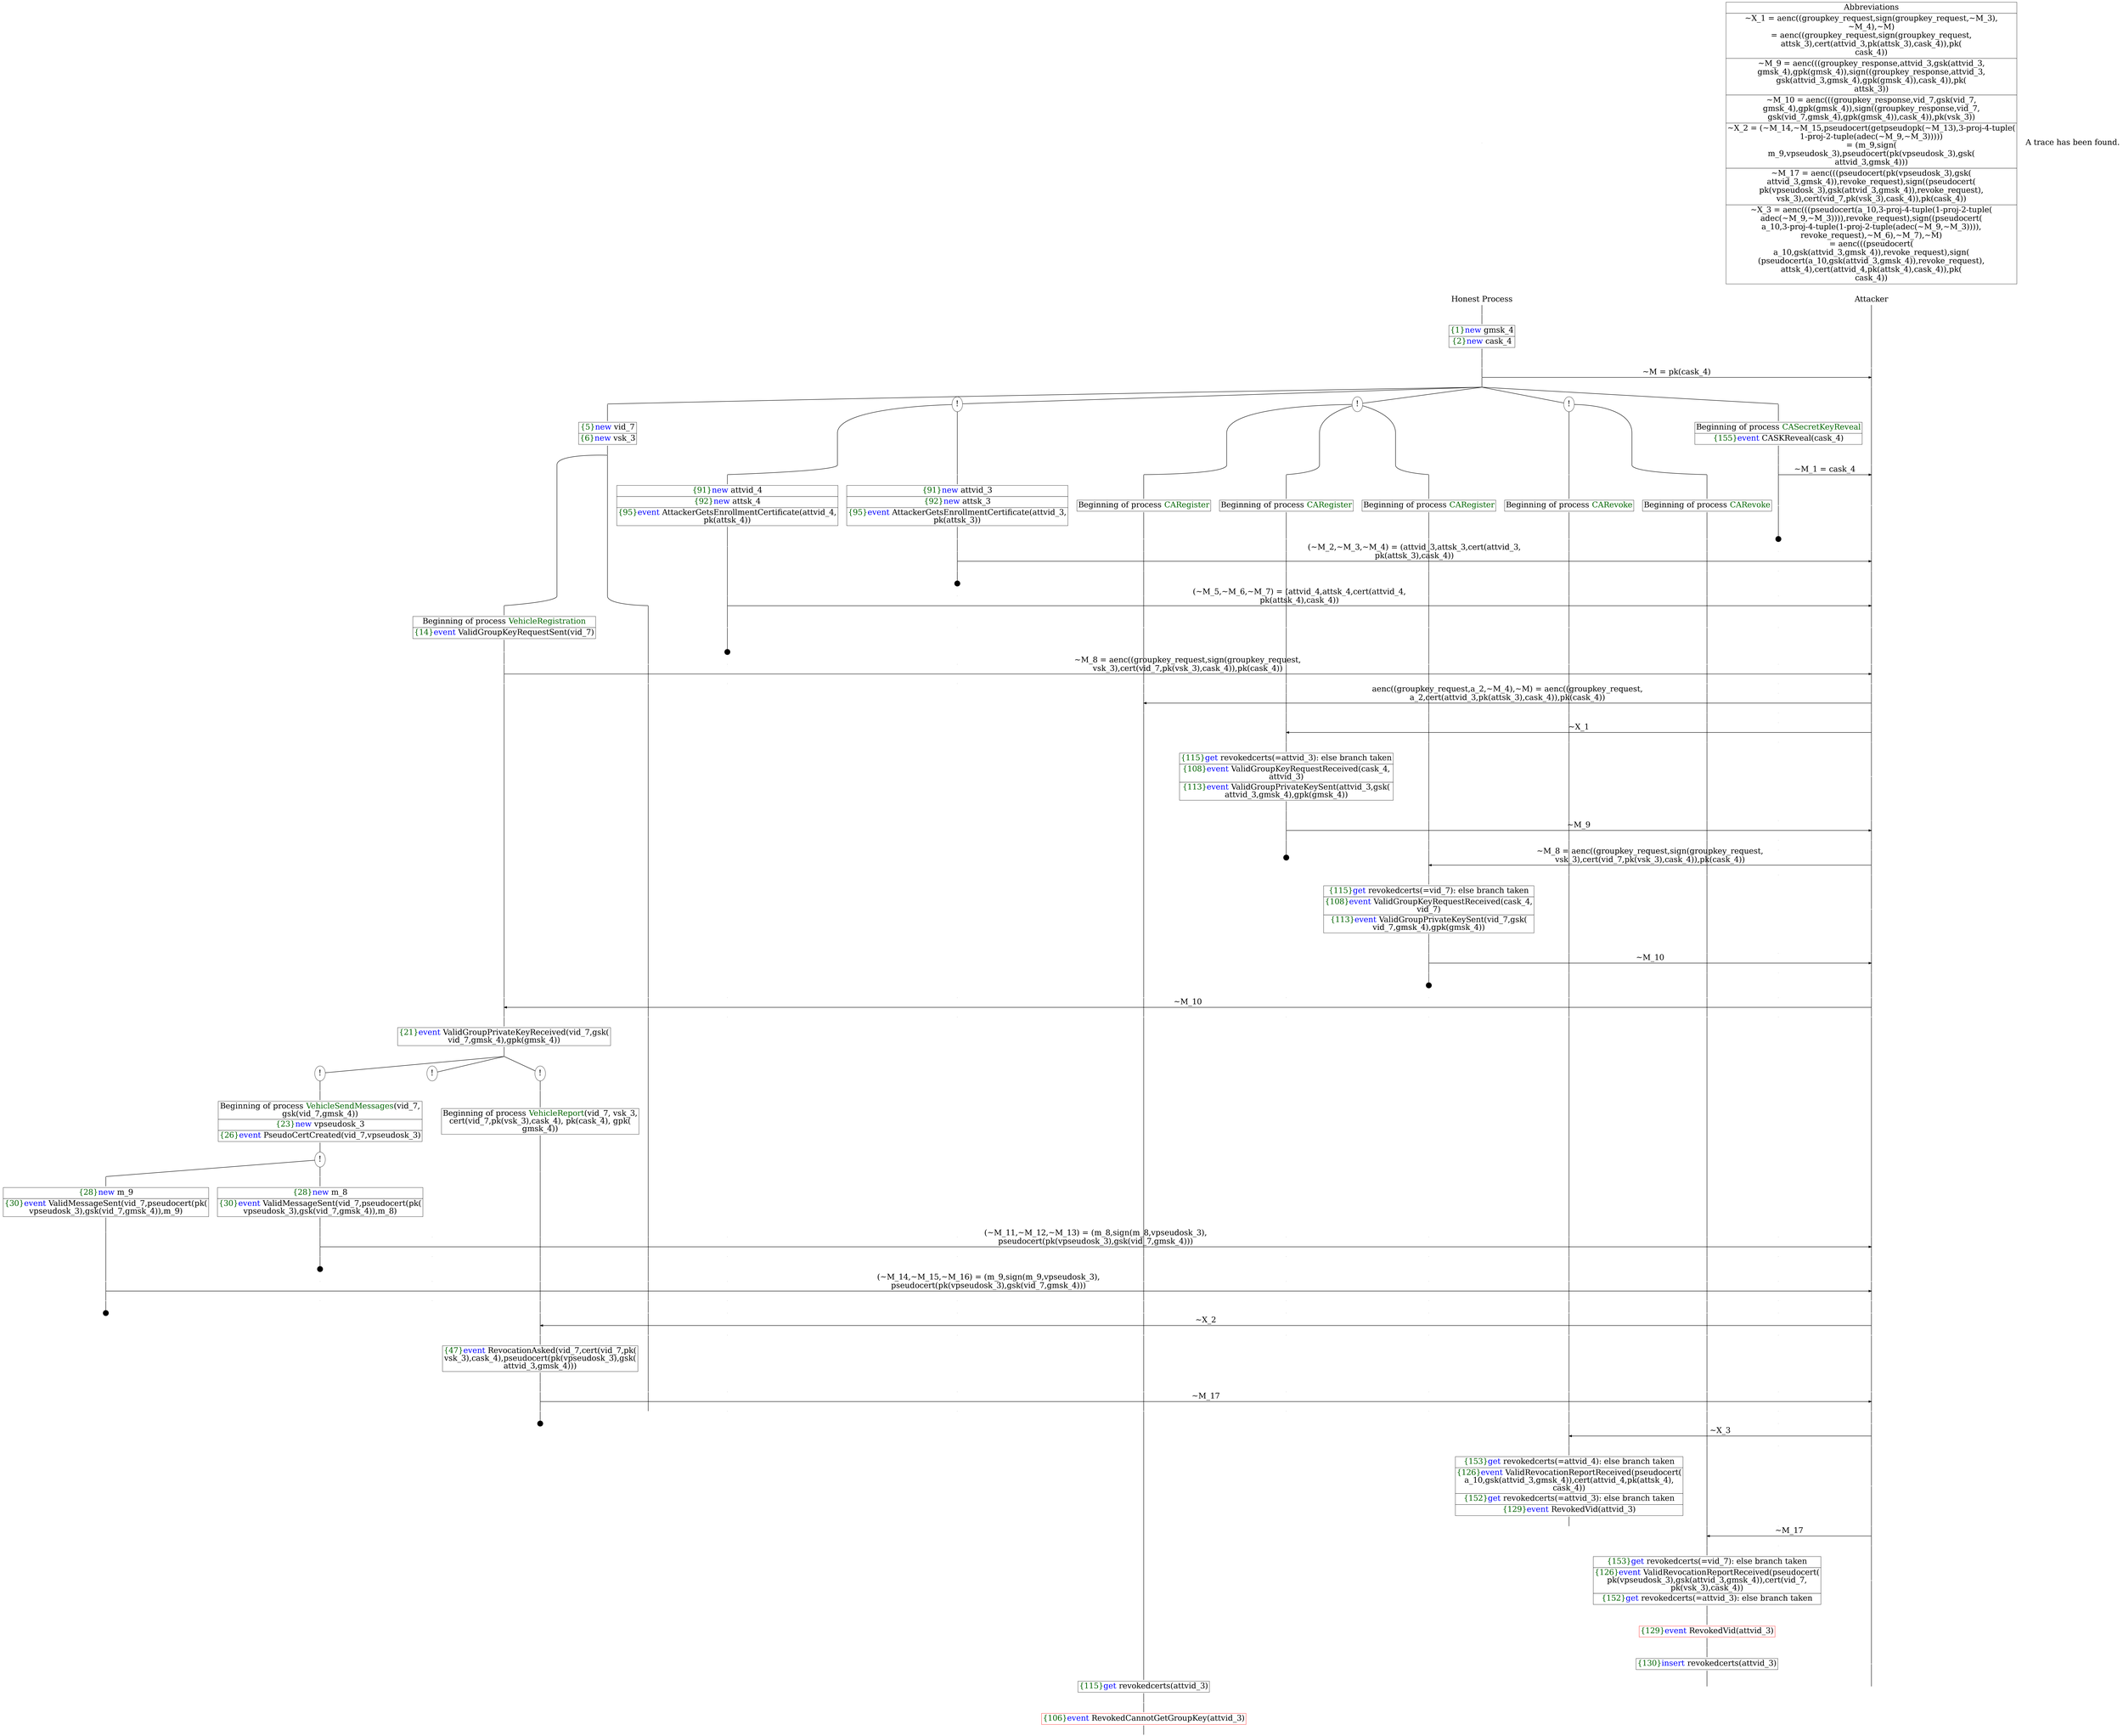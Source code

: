 digraph {
graph [ordering = out]
edge [arrowhead = none, penwidth = 1.6, fontsize = 30]
node [shape = point, width = 0, height = 0, fontsize = 30]
Trace<br/>
[label = <A trace has been found.<br/>
>, shape = plaintext]
P0__0 [label = "Honest Process", shape = plaintext]
P__0 [label = "Attacker", shape = plaintext]
Trace -> P0__0 [label = "", style = invisible, weight = 100]{rank = same; P0__0 P__0}
P0__0 -> P0__1 [label = <>, weight = 100]
P0__1 -> P0__2 [label = <>, weight = 100]
P0__2 [shape = plaintext, label = <<TABLE BORDER="0" CELLBORDER="1" CELLSPACING="0" CELLPADDING="4"> <TR><TD><FONT COLOR="darkgreen">{1}</FONT><FONT COLOR="blue">new </FONT>gmsk_4</TD></TR><TR><TD><FONT COLOR="darkgreen">{2}</FONT><FONT COLOR="blue">new </FONT>cask_4</TD></TR></TABLE>>]
P0__2 -> P0__3 [label = <>, weight = 100]
P0__3 -> P0__4 [label = <>, weight = 100]
P__0 -> P__1 [label = <>, weight = 100]
{rank = same; P__1 P0__4}
P0__4 -> P0__5 [label = <>, weight = 100]
P__1 -> P__2 [label = <>, weight = 100]
{rank = same; P__2 P0__5}
P0__5 -> P__2 [label = <~M = pk(cask_4)>, arrowhead = normal]
P0__5 -> P0__6 [label = <>, weight = 100]
P__2 -> P__3 [label = <>, weight = 100]
{rank = same; P__3 P0__6}
/*RPar */
P0__6 -> P0_4__6 [label = <>]
P0__6 -> P0_3__6 [label = <>]
P0__6 -> P0_2__6 [label = <>]
P0__6 -> P0_1__6 [label = <>]
P0__6 -> P0_0__6 [label = <>]
P0__6 [label = "", fixedsize = false, width = 0, height = 0, shape = none]
{rank = same; P0_0__6 P0_1__6 P0_2__6 P0_3__6 P0_4__6}
P0_0__6 -> P0_0__7 [label = <>, weight = 100]
P0_0__7 [shape = plaintext, label = <<TABLE BORDER="0" CELLBORDER="1" CELLSPACING="0" CELLPADDING="4"> <TR><TD>Beginning of process <FONT COLOR="darkgreen">CASecretKeyReveal</FONT></TD></TR><TR><TD><FONT COLOR="darkgreen">{155}</FONT><FONT COLOR="blue">event</FONT> CASKReveal(cask_4)</TD></TR></TABLE>>]
P0_0__7 -> P0_0__8 [label = <>, weight = 100]
P0_0__8 -> P0_0__9 [label = <>, weight = 100]
P__3 -> P__4 [label = <>, weight = 100]
{rank = same; P__4 P0_0__9}
P0_0__9 -> P0_0__10 [label = <>, weight = 100]
P__4 -> P__5 [label = <>, weight = 100]
{rank = same; P__5 P0_0__10}
P0_0__10 -> P__5 [label = <~M_1 = cask_4>, arrowhead = normal]
P0_0__10 -> P0_0__11 [label = <>, weight = 100]
P__5 -> P__6 [label = <>, weight = 100]
{rank = same; P__6 P0_0__11}
P0_0__12 [label = "", width = 0.3, height = 0.3]
P0_0__11 -> P0_0__12 [label = <>, weight = 100]
P0_1__6 [label = "!", shape = ellipse]
{rank = same; P0_1_1__6 P0_1_0__6}
P0_1_1__6 [label = "", fixedsize = false, width = 0, height = 0, shape = none]
P0_1__6 -> P0_1_1__6 [label = <>]
P0_1_0__6 [label = "", fixedsize = false, width = 0, height = 0, shape = none]
P0_1__6 -> P0_1_0__6 [label = <>]
P0_1_0__6 -> P0_1_0__7 [label = <>, weight = 100]
P0_1_0__7 [shape = plaintext, label = <<TABLE BORDER="0" CELLBORDER="1" CELLSPACING="0" CELLPADDING="4"> <TR><TD>Beginning of process <FONT COLOR="darkgreen">CARevoke</FONT></TD></TR></TABLE>>]
P0_1_0__7 -> P0_1_0__8 [label = <>, weight = 100]
P0_1_1__6 -> P0_1_1__7 [label = <>, weight = 100]
P0_1_1__7 [shape = plaintext, label = <<TABLE BORDER="0" CELLBORDER="1" CELLSPACING="0" CELLPADDING="4"> <TR><TD>Beginning of process <FONT COLOR="darkgreen">CARevoke</FONT></TD></TR></TABLE>>]
P0_1_1__7 -> P0_1_1__8 [label = <>, weight = 100]
P0_2__6 [label = "!", shape = ellipse]
{rank = same; P0_2_2__6 P0_2_1__6 P0_2_0__6}
P0_2_2__6 [label = "", fixedsize = false, width = 0, height = 0, shape = none]
P0_2__6 -> P0_2_2__6 [label = <>]
P0_2_1__6 [label = "", fixedsize = false, width = 0, height = 0, shape = none]
P0_2__6 -> P0_2_1__6 [label = <>]
P0_2_0__6 [label = "", fixedsize = false, width = 0, height = 0, shape = none]
P0_2__6 -> P0_2_0__6 [label = <>]
P0_2_0__6 -> P0_2_0__7 [label = <>, weight = 100]
P0_2_0__7 [shape = plaintext, label = <<TABLE BORDER="0" CELLBORDER="1" CELLSPACING="0" CELLPADDING="4"> <TR><TD>Beginning of process <FONT COLOR="darkgreen">CARegister</FONT></TD></TR></TABLE>>]
P0_2_0__7 -> P0_2_0__8 [label = <>, weight = 100]
P0_2_1__6 -> P0_2_1__7 [label = <>, weight = 100]
P0_2_1__7 [shape = plaintext, label = <<TABLE BORDER="0" CELLBORDER="1" CELLSPACING="0" CELLPADDING="4"> <TR><TD>Beginning of process <FONT COLOR="darkgreen">CARegister</FONT></TD></TR></TABLE>>]
P0_2_1__7 -> P0_2_1__8 [label = <>, weight = 100]
P0_2_2__6 -> P0_2_2__7 [label = <>, weight = 100]
P0_2_2__7 [shape = plaintext, label = <<TABLE BORDER="0" CELLBORDER="1" CELLSPACING="0" CELLPADDING="4"> <TR><TD>Beginning of process <FONT COLOR="darkgreen">CARegister</FONT></TD></TR></TABLE>>]
P0_2_2__7 -> P0_2_2__8 [label = <>, weight = 100]
P0_3__6 [label = "!", shape = ellipse]
{rank = same; P0_3_1__6 P0_3_0__6}
P0_3_1__6 [label = "", fixedsize = false, width = 0, height = 0, shape = none]
P0_3__6 -> P0_3_1__6 [label = <>]
P0_3_0__6 [label = "", fixedsize = false, width = 0, height = 0, shape = none]
P0_3__6 -> P0_3_0__6 [label = <>]
P0_3_0__6 -> P0_3_0__7 [label = <>, weight = 100]
P0_3_0__7 [shape = plaintext, label = <<TABLE BORDER="0" CELLBORDER="1" CELLSPACING="0" CELLPADDING="4"> <TR><TD><FONT COLOR="darkgreen">{91}</FONT><FONT COLOR="blue">new </FONT>attvid_3</TD></TR><TR><TD><FONT COLOR="darkgreen">{92}</FONT><FONT COLOR="blue">new </FONT>attsk_3</TD></TR><TR><TD><FONT COLOR="darkgreen">{95}</FONT><FONT COLOR="blue">event</FONT> AttackerGetsEnrollmentCertificate(attvid_3,<br/>
pk(attsk_3))</TD></TR></TABLE>>]
P0_3_0__7 -> P0_3_0__8 [label = <>, weight = 100]
P0_3_0__8 -> P0_3_0__9 [label = <>, weight = 100]
P0_2_2__8 -> P0_2_2__9 [label = <>, weight = 100]
P0_2_1__8 -> P0_2_1__9 [label = <>, weight = 100]
P0_2_0__8 -> P0_2_0__9 [label = <>, weight = 100]
P0_1_1__8 -> P0_1_1__9 [label = <>, weight = 100]
P0_1_0__8 -> P0_1_0__9 [label = <>, weight = 100]
P0_0__13 [label = "", style = invisible]
P0_0__12 -> P0_0__13 [label = <>, weight = 100, style = invisible]
P__6 -> P__7 [label = <>, weight = 100]
{rank = same; P__7 P0_0__13 P0_1_0__9 P0_1_1__9 P0_2_0__9 P0_2_1__9 P0_2_2__9 P0_3_0__9}
P0_3_0__9 -> P0_3_0__10 [label = <>, weight = 100]
P__7 -> P__8 [label = <>, weight = 100]
{rank = same; P__8 P0_3_0__10}
P0_3_0__10 -> P__8 [label = <(~M_2,~M_3,~M_4) = (attvid_3,attsk_3,cert(attvid_3,<br/>
pk(attsk_3),cask_4))>, arrowhead = normal]
P0_3_0__10 -> P0_3_0__11 [label = <>, weight = 100]
P0_2_2__9 -> P0_2_2__10 [label = <>, weight = 100]
P0_2_1__9 -> P0_2_1__10 [label = <>, weight = 100]
P0_2_0__9 -> P0_2_0__10 [label = <>, weight = 100]
P0_1_1__9 -> P0_1_1__10 [label = <>, weight = 100]
P0_1_0__9 -> P0_1_0__10 [label = <>, weight = 100]
P0_0__14 [label = "", style = invisible]
P0_0__13 -> P0_0__14 [label = <>, weight = 100, style = invisible]
P__8 -> P__9 [label = <>, weight = 100]
{rank = same; P__9 P0_0__14 P0_1_0__10 P0_1_1__10 P0_2_0__10 P0_2_1__10 P0_2_2__10 P0_3_0__11}
P0_3_0__12 [label = "", width = 0.3, height = 0.3]
P0_3_0__11 -> P0_3_0__12 [label = <>, weight = 100]
P0_3_1__6 -> P0_3_1__7 [label = <>, weight = 100]
P0_3_1__7 [shape = plaintext, label = <<TABLE BORDER="0" CELLBORDER="1" CELLSPACING="0" CELLPADDING="4"> <TR><TD><FONT COLOR="darkgreen">{91}</FONT><FONT COLOR="blue">new </FONT>attvid_4</TD></TR><TR><TD><FONT COLOR="darkgreen">{92}</FONT><FONT COLOR="blue">new </FONT>attsk_4</TD></TR><TR><TD><FONT COLOR="darkgreen">{95}</FONT><FONT COLOR="blue">event</FONT> AttackerGetsEnrollmentCertificate(attvid_4,<br/>
pk(attsk_4))</TD></TR></TABLE>>]
P0_3_1__7 -> P0_3_1__8 [label = <>, weight = 100]
P0_3_1__8 -> P0_3_1__9 [label = <>, weight = 100]
P0_3_0__13 [label = "", style = invisible]
P0_3_0__12 -> P0_3_0__13 [label = <>, weight = 100, style = invisible]
P0_2_2__10 -> P0_2_2__11 [label = <>, weight = 100]
P0_2_1__10 -> P0_2_1__11 [label = <>, weight = 100]
P0_2_0__10 -> P0_2_0__11 [label = <>, weight = 100]
P0_1_1__10 -> P0_1_1__11 [label = <>, weight = 100]
P0_1_0__10 -> P0_1_0__11 [label = <>, weight = 100]
P0_0__15 [label = "", style = invisible]
P0_0__14 -> P0_0__15 [label = <>, weight = 100, style = invisible]
P__9 -> P__10 [label = <>, weight = 100]
{rank = same; P__10 P0_0__15 P0_1_0__11 P0_1_1__11 P0_2_0__11 P0_2_1__11 P0_2_2__11 P0_3_0__13 P0_3_1__9}
P0_3_1__9 -> P0_3_1__10 [label = <>, weight = 100]
P__10 -> P__11 [label = <>, weight = 100]
{rank = same; P__11 P0_3_1__10}
P0_3_1__10 -> P__11 [label = <(~M_5,~M_6,~M_7) = (attvid_4,attsk_4,cert(attvid_4,<br/>
pk(attsk_4),cask_4))>, arrowhead = normal]
P0_3_1__10 -> P0_3_1__11 [label = <>, weight = 100]
P0_3_0__14 [label = "", style = invisible]
P0_3_0__13 -> P0_3_0__14 [label = <>, weight = 100, style = invisible]
P0_2_2__11 -> P0_2_2__12 [label = <>, weight = 100]
P0_2_1__11 -> P0_2_1__12 [label = <>, weight = 100]
P0_2_0__11 -> P0_2_0__12 [label = <>, weight = 100]
P0_1_1__11 -> P0_1_1__12 [label = <>, weight = 100]
P0_1_0__11 -> P0_1_0__12 [label = <>, weight = 100]
P0_0__16 [label = "", style = invisible]
P0_0__15 -> P0_0__16 [label = <>, weight = 100, style = invisible]
P__11 -> P__12 [label = <>, weight = 100]
{rank = same; P__12 P0_0__16 P0_1_0__12 P0_1_1__12 P0_2_0__12 P0_2_1__12 P0_2_2__12 P0_3_0__14 P0_3_1__11}
P0_3_1__12 [label = "", width = 0.3, height = 0.3]
P0_3_1__11 -> P0_3_1__12 [label = <>, weight = 100]
P0_4__6 -> P0_4__7 [label = <>, weight = 100]
P0_4__7 [shape = plaintext, label = <<TABLE BORDER="0" CELLBORDER="1" CELLSPACING="0" CELLPADDING="4"> <TR><TD><FONT COLOR="darkgreen">{5}</FONT><FONT COLOR="blue">new </FONT>vid_7</TD></TR><TR><TD><FONT COLOR="darkgreen">{6}</FONT><FONT COLOR="blue">new </FONT>vsk_3</TD></TR></TABLE>>]
P0_4__7 -> P0_4__8 [label = <>, weight = 100]
/*RPar */
P0_4__8 -> P0_4_1__8 [label = <>]
P0_4__8 -> P0_4_0__8 [label = <>]
P0_4__8 [label = "", fixedsize = false, width = 0, height = 0, shape = none]
{rank = same; P0_4_0__8 P0_4_1__8}
P0_4_1__8 -> P0_4_1__9 [label = <>, weight = 100]
P0_4_1__9 [shape = plaintext, label = <<TABLE BORDER="0" CELLBORDER="1" CELLSPACING="0" CELLPADDING="4"> <TR><TD>Beginning of process <FONT COLOR="darkgreen">VehicleRegistration</FONT></TD></TR><TR><TD><FONT COLOR="darkgreen">{14}</FONT><FONT COLOR="blue">event</FONT> ValidGroupKeyRequestSent(vid_7)</TD></TR></TABLE>>]
P0_4_1__9 -> P0_4_1__10 [label = <>, weight = 100]
P0_4_1__10 -> P0_4_1__11 [label = <>, weight = 100]
P0_4_0__8 -> P0_4_0__9 [label = <>, weight = 100]
P0_3_1__13 [label = "", style = invisible]
P0_3_1__12 -> P0_3_1__13 [label = <>, weight = 100, style = invisible]
P0_3_0__15 [label = "", style = invisible]
P0_3_0__14 -> P0_3_0__15 [label = <>, weight = 100, style = invisible]
P0_2_2__12 -> P0_2_2__13 [label = <>, weight = 100]
P0_2_1__12 -> P0_2_1__13 [label = <>, weight = 100]
P0_2_0__12 -> P0_2_0__13 [label = <>, weight = 100]
P0_1_1__12 -> P0_1_1__13 [label = <>, weight = 100]
P0_1_0__12 -> P0_1_0__13 [label = <>, weight = 100]
P0_0__17 [label = "", style = invisible]
P0_0__16 -> P0_0__17 [label = <>, weight = 100, style = invisible]
P__12 -> P__13 [label = <>, weight = 100]
{rank = same; P__13 P0_0__17 P0_1_0__13 P0_1_1__13 P0_2_0__13 P0_2_1__13 P0_2_2__13 P0_3_0__15 P0_3_1__13 P0_4_0__9 P0_4_1__11}
P0_4_1__11 -> P0_4_1__12 [label = <>, weight = 100]
P__13 -> P__14 [label = <>, weight = 100]
{rank = same; P__14 P0_4_1__12}
P0_4_1__12 -> P__14 [label = <~M_8 = aenc((groupkey_request,sign(groupkey_request,<br/>
vsk_3),cert(vid_7,pk(vsk_3),cask_4)),pk(cask_4))>, arrowhead = normal]
P0_4_1__12 -> P0_4_1__13 [label = <>, weight = 100]
P0_4_0__9 -> P0_4_0__10 [label = <>, weight = 100]
P0_3_1__14 [label = "", style = invisible]
P0_3_1__13 -> P0_3_1__14 [label = <>, weight = 100, style = invisible]
P0_3_0__16 [label = "", style = invisible]
P0_3_0__15 -> P0_3_0__16 [label = <>, weight = 100, style = invisible]
P0_2_2__13 -> P0_2_2__14 [label = <>, weight = 100]
P0_2_1__13 -> P0_2_1__14 [label = <>, weight = 100]
P0_2_0__13 -> P0_2_0__14 [label = <>, weight = 100]
P0_1_1__13 -> P0_1_1__14 [label = <>, weight = 100]
P0_1_0__13 -> P0_1_0__14 [label = <>, weight = 100]
P0_0__18 [label = "", style = invisible]
P0_0__17 -> P0_0__18 [label = <>, weight = 100, style = invisible]
P__14 -> P__15 [label = <>, weight = 100]
{rank = same; P__15 P0_0__18 P0_1_0__14 P0_1_1__14 P0_2_0__14 P0_2_1__14 P0_2_2__14 P0_3_0__16 P0_3_1__14 P0_4_0__10 P0_4_1__13}
P0_2_2__14 -> P0_2_2__15 [label = <>, weight = 100]
P0_2_1__14 -> P0_2_1__15 [label = <>, weight = 100]
P0_2_0__14 -> P0_2_0__15 [label = <>, weight = 100]
P0_1_1__14 -> P0_1_1__15 [label = <>, weight = 100]
P0_1_0__14 -> P0_1_0__15 [label = <>, weight = 100]
P0_0__19 [label = "", style = invisible]
P0_0__18 -> P0_0__19 [label = <>, weight = 100, style = invisible]
P__15 -> P__16 [label = <>, weight = 100]
{rank = same; P__16 P0_0__19 P0_1_0__15 P0_1_1__15 P0_2_0__15 P0_2_1__15 P0_2_2__15}
P0_2_2__15 -> P0_2_2__16 [label = <>, weight = 100]
P__16 -> P__17 [label = <>, weight = 100]
{rank = same; P__17 P0_2_2__16}
P0_2_2__16 -> P__17 [label = <aenc((groupkey_request,a_2,~M_4),~M) = aenc((groupkey_request,<br/>
a_2,cert(attvid_3,pk(attsk_3),cask_4)),pk(cask_4))>, dir = back, arrowhead = normal]
P0_2_2__16 -> P0_2_2__17 [label = <>, weight = 100]
P0_2_1__15 -> P0_2_1__16 [label = <>, weight = 100]
P0_2_0__15 -> P0_2_0__16 [label = <>, weight = 100]
P0_1_1__15 -> P0_1_1__16 [label = <>, weight = 100]
P0_1_0__15 -> P0_1_0__16 [label = <>, weight = 100]
P0_0__20 [label = "", style = invisible]
P0_0__19 -> P0_0__20 [label = <>, weight = 100, style = invisible]
P__17 -> P__18 [label = <>, weight = 100]
{rank = same; P__18 P0_0__20 P0_1_0__16 P0_1_1__16 P0_2_0__16 P0_2_1__16 P0_2_2__17}
P0_2_1__16 -> P0_2_1__17 [label = <>, weight = 100]
P0_2_0__16 -> P0_2_0__17 [label = <>, weight = 100]
P0_1_1__16 -> P0_1_1__17 [label = <>, weight = 100]
P0_1_0__16 -> P0_1_0__17 [label = <>, weight = 100]
P0_0__21 [label = "", style = invisible]
P0_0__20 -> P0_0__21 [label = <>, weight = 100, style = invisible]
P__18 -> P__19 [label = <>, weight = 100]
{rank = same; P__19 P0_0__21 P0_1_0__17 P0_1_1__17 P0_2_0__17 P0_2_1__17}
P0_2_1__17 -> P0_2_1__18 [label = <>, weight = 100]
P__19 -> P__20 [label = <>, weight = 100]
{rank = same; P__20 P0_2_1__18}
P0_2_1__18 -> P__20 [label = <~X_1>, dir = back, arrowhead = normal]
P0_2_1__18 -> P0_2_1__19 [label = <>, weight = 100]
P0_2_0__17 -> P0_2_0__18 [label = <>, weight = 100]
P0_1_1__17 -> P0_1_1__18 [label = <>, weight = 100]
P0_1_0__17 -> P0_1_0__18 [label = <>, weight = 100]
P0_0__22 [label = "", style = invisible]
P0_0__21 -> P0_0__22 [label = <>, weight = 100, style = invisible]
P__20 -> P__21 [label = <>, weight = 100]
{rank = same; P__21 P0_0__22 P0_1_0__18 P0_1_1__18 P0_2_0__18 P0_2_1__19}
P0_2_1__19 -> P0_2_1__20 [label = <>, weight = 100]
P0_2_1__20 [shape = plaintext, label = <<TABLE BORDER="0" CELLBORDER="1" CELLSPACING="0" CELLPADDING="4"> <TR><TD><FONT COLOR="darkgreen">{115}</FONT><FONT COLOR="blue">get</FONT> revokedcerts(=attvid_3): else branch taken<br/>
</TD></TR><TR><TD><FONT COLOR="darkgreen">{108}</FONT><FONT COLOR="blue">event</FONT> ValidGroupKeyRequestReceived(cask_4,<br/>
attvid_3)</TD></TR><TR><TD><FONT COLOR="darkgreen">{113}</FONT><FONT COLOR="blue">event</FONT> ValidGroupPrivateKeySent(attvid_3,gsk(<br/>
attvid_3,gmsk_4),gpk(gmsk_4))</TD></TR></TABLE>>]
P0_2_1__20 -> P0_2_1__21 [label = <>, weight = 100]
P__21 -> P__22 [label = <>, weight = 100]
{rank = same; P__22 P0_2_1__20}
P0_2_1__21 -> P0_2_1__22 [label = <>, weight = 100]
P0_2_0__18 -> P0_2_0__19 [label = <>, weight = 100]
P0_1_1__18 -> P0_1_1__19 [label = <>, weight = 100]
P0_1_0__18 -> P0_1_0__19 [label = <>, weight = 100]
P0_0__23 [label = "", style = invisible]
P0_0__22 -> P0_0__23 [label = <>, weight = 100, style = invisible]
P__22 -> P__23 [label = <>, weight = 100]
{rank = same; P__23 P0_0__23 P0_1_0__19 P0_1_1__19 P0_2_0__19 P0_2_1__22}
P0_2_1__22 -> P0_2_1__23 [label = <>, weight = 100]
P__23 -> P__24 [label = <>, weight = 100]
{rank = same; P__24 P0_2_1__23}
P0_2_1__23 -> P__24 [label = <~M_9>, arrowhead = normal]
P0_2_1__23 -> P0_2_1__24 [label = <>, weight = 100]
P0_2_0__19 -> P0_2_0__20 [label = <>, weight = 100]
P0_1_1__19 -> P0_1_1__20 [label = <>, weight = 100]
P0_1_0__19 -> P0_1_0__20 [label = <>, weight = 100]
P0_0__24 [label = "", style = invisible]
P0_0__23 -> P0_0__24 [label = <>, weight = 100, style = invisible]
P__24 -> P__25 [label = <>, weight = 100]
{rank = same; P__25 P0_0__24 P0_1_0__20 P0_1_1__20 P0_2_0__20 P0_2_1__24}
P0_2_1__25 [label = "", width = 0.3, height = 0.3]
P0_2_1__24 -> P0_2_1__25 [label = <>, weight = 100]
P0_2_0__20 -> P0_2_0__21 [label = <>, weight = 100]
P0_1_1__20 -> P0_1_1__21 [label = <>, weight = 100]
P0_1_0__20 -> P0_1_0__21 [label = <>, weight = 100]
P0_0__25 [label = "", style = invisible]
P0_0__24 -> P0_0__25 [label = <>, weight = 100, style = invisible]
P__25 -> P__26 [label = <>, weight = 100]
{rank = same; P__26 P0_0__25 P0_1_0__21 P0_1_1__21 P0_2_0__21}
P0_2_0__21 -> P0_2_0__22 [label = <>, weight = 100]
P__26 -> P__27 [label = <>, weight = 100]
{rank = same; P__27 P0_2_0__22}
P0_2_0__22 -> P__27 [label = <~M_8 = aenc((groupkey_request,sign(groupkey_request,<br/>
vsk_3),cert(vid_7,pk(vsk_3),cask_4)),pk(cask_4))>, dir = back, arrowhead = normal]
P0_2_0__22 -> P0_2_0__23 [label = <>, weight = 100]
P0_1_1__21 -> P0_1_1__22 [label = <>, weight = 100]
P0_1_0__21 -> P0_1_0__22 [label = <>, weight = 100]
P0_0__26 [label = "", style = invisible]
P0_0__25 -> P0_0__26 [label = <>, weight = 100, style = invisible]
P__27 -> P__28 [label = <>, weight = 100]
{rank = same; P__28 P0_0__26 P0_1_0__22 P0_1_1__22 P0_2_0__23}
P0_2_0__23 -> P0_2_0__24 [label = <>, weight = 100]
P0_2_0__24 [shape = plaintext, label = <<TABLE BORDER="0" CELLBORDER="1" CELLSPACING="0" CELLPADDING="4"> <TR><TD><FONT COLOR="darkgreen">{115}</FONT><FONT COLOR="blue">get</FONT> revokedcerts(=vid_7): else branch taken<br/>
</TD></TR><TR><TD><FONT COLOR="darkgreen">{108}</FONT><FONT COLOR="blue">event</FONT> ValidGroupKeyRequestReceived(cask_4,<br/>
vid_7)</TD></TR><TR><TD><FONT COLOR="darkgreen">{113}</FONT><FONT COLOR="blue">event</FONT> ValidGroupPrivateKeySent(vid_7,gsk(<br/>
vid_7,gmsk_4),gpk(gmsk_4))</TD></TR></TABLE>>]
P0_2_0__24 -> P0_2_0__25 [label = <>, weight = 100]
P__28 -> P__29 [label = <>, weight = 100]
{rank = same; P__29 P0_2_0__24}
P0_2_0__25 -> P0_2_0__26 [label = <>, weight = 100]
P0_1_1__22 -> P0_1_1__23 [label = <>, weight = 100]
P0_1_0__22 -> P0_1_0__23 [label = <>, weight = 100]
P0_0__27 [label = "", style = invisible]
P0_0__26 -> P0_0__27 [label = <>, weight = 100, style = invisible]
P__29 -> P__30 [label = <>, weight = 100]
{rank = same; P__30 P0_0__27 P0_1_0__23 P0_1_1__23 P0_2_0__26}
P0_2_0__26 -> P0_2_0__27 [label = <>, weight = 100]
P__30 -> P__31 [label = <>, weight = 100]
{rank = same; P__31 P0_2_0__27}
P0_2_0__27 -> P__31 [label = <~M_10>, arrowhead = normal]
P0_2_0__27 -> P0_2_0__28 [label = <>, weight = 100]
P0_1_1__23 -> P0_1_1__24 [label = <>, weight = 100]
P0_1_0__23 -> P0_1_0__24 [label = <>, weight = 100]
P0_0__28 [label = "", style = invisible]
P0_0__27 -> P0_0__28 [label = <>, weight = 100, style = invisible]
P__31 -> P__32 [label = <>, weight = 100]
{rank = same; P__32 P0_0__28 P0_1_0__24 P0_1_1__24 P0_2_0__28}
P0_2_0__29 [label = "", width = 0.3, height = 0.3]
P0_2_0__28 -> P0_2_0__29 [label = <>, weight = 100]
P0_4_1__13 -> P0_4_1__14 [label = <>, weight = 100]
P0_4_0__10 -> P0_4_0__11 [label = <>, weight = 100]
P0_3_1__15 [label = "", style = invisible]
P0_3_1__14 -> P0_3_1__15 [label = <>, weight = 100, style = invisible]
P0_3_0__17 [label = "", style = invisible]
P0_3_0__16 -> P0_3_0__17 [label = <>, weight = 100, style = invisible]
P0_2_2__17 -> P0_2_2__18 [label = <>, weight = 100]
P0_2_1__26 [label = "", style = invisible]
P0_2_1__25 -> P0_2_1__26 [label = <>, weight = 100, style = invisible]
P0_2_0__30 [label = "", style = invisible]
P0_2_0__29 -> P0_2_0__30 [label = <>, weight = 100, style = invisible]
P0_1_1__24 -> P0_1_1__25 [label = <>, weight = 100]
P0_1_0__24 -> P0_1_0__25 [label = <>, weight = 100]
P0_0__29 [label = "", style = invisible]
P0_0__28 -> P0_0__29 [label = <>, weight = 100, style = invisible]
P__32 -> P__33 [label = <>, weight = 100]
{rank = same; P__33 P0_0__29 P0_1_0__25 P0_1_1__25 P0_2_0__30 P0_2_1__26 P0_2_2__18 P0_3_0__17 P0_3_1__15 P0_4_0__11 P0_4_1__14}
P0_4_1__14 -> P0_4_1__15 [label = <>, weight = 100]
P__33 -> P__34 [label = <>, weight = 100]
{rank = same; P__34 P0_4_1__15}
P0_4_1__15 -> P__34 [label = <~M_10>, dir = back, arrowhead = normal]
P0_4_1__15 -> P0_4_1__16 [label = <>, weight = 100]
P0_4_0__11 -> P0_4_0__12 [label = <>, weight = 100]
P0_3_1__16 [label = "", style = invisible]
P0_3_1__15 -> P0_3_1__16 [label = <>, weight = 100, style = invisible]
P0_3_0__18 [label = "", style = invisible]
P0_3_0__17 -> P0_3_0__18 [label = <>, weight = 100, style = invisible]
P0_2_2__18 -> P0_2_2__19 [label = <>, weight = 100]
P0_2_1__27 [label = "", style = invisible]
P0_2_1__26 -> P0_2_1__27 [label = <>, weight = 100, style = invisible]
P0_2_0__31 [label = "", style = invisible]
P0_2_0__30 -> P0_2_0__31 [label = <>, weight = 100, style = invisible]
P0_1_1__25 -> P0_1_1__26 [label = <>, weight = 100]
P0_1_0__25 -> P0_1_0__26 [label = <>, weight = 100]
P0_0__30 [label = "", style = invisible]
P0_0__29 -> P0_0__30 [label = <>, weight = 100, style = invisible]
P__34 -> P__35 [label = <>, weight = 100]
{rank = same; P__35 P0_0__30 P0_1_0__26 P0_1_1__26 P0_2_0__31 P0_2_1__27 P0_2_2__19 P0_3_0__18 P0_3_1__16 P0_4_0__12 P0_4_1__16}
P0_4_1__16 -> P0_4_1__17 [label = <>, weight = 100]
P0_4_1__17 [shape = plaintext, label = <<TABLE BORDER="0" CELLBORDER="1" CELLSPACING="0" CELLPADDING="4"> <TR><TD><FONT COLOR="darkgreen">{21}</FONT><FONT COLOR="blue">event</FONT> ValidGroupPrivateKeyReceived(vid_7,gsk(<br/>
vid_7,gmsk_4),gpk(gmsk_4))</TD></TR></TABLE>>]
P0_4_1__17 -> P0_4_1__18 [label = <>, weight = 100]
/*RPar */
P0_4_1__18 -> P0_4_1_2__18 [label = <>]
P0_4_1__18 -> P0_4_1_1__18 [label = <>]
P0_4_1__18 -> P0_4_1_0__18 [label = <>]
P0_4_1__18 [label = "", fixedsize = false, width = 0, height = 0, shape = none]
{rank = same; P0_4_1_0__18 P0_4_1_1__18 P0_4_1_2__18}
P0_4_1_0__18 [label = "!", shape = ellipse]
P0_4_1_0_0__18 [label = "", fixedsize = false, width = 0, height = 0, shape = none]
P0_4_1_0__18 -> P0_4_1_0_0__18 [label = <>, weight = 100]
P0_4_1_0_0__18 -> P0_4_1_0_0__19 [label = <>, weight = 100]
P0_4_1_0_0__19 [shape = plaintext, label = <<TABLE BORDER="0" CELLBORDER="1" CELLSPACING="0" CELLPADDING="4"> <TR><TD>Beginning of process <FONT COLOR="darkgreen">VehicleReport</FONT>(vid_7, vsk_3,<br/>
cert(vid_7,pk(vsk_3),cask_4), pk(cask_4), gpk(<br/>
gmsk_4))</TD></TR></TABLE>>]
P0_4_1_0_0__19 -> P0_4_1_0_0__20 [label = <>, weight = 100]
P0_4_1_1__18 [label = "!", shape = ellipse]
P0_4_1_2__18 [label = "!", shape = ellipse]
P0_4_1_2_0__18 [label = "", fixedsize = false, width = 0, height = 0, shape = none]
P0_4_1_2__18 -> P0_4_1_2_0__18 [label = <>, weight = 100]
P0_4_1_2_0__18 -> P0_4_1_2_0__19 [label = <>, weight = 100]
P0_4_1_2_0__19 [shape = plaintext, label = <<TABLE BORDER="0" CELLBORDER="1" CELLSPACING="0" CELLPADDING="4"> <TR><TD>Beginning of process <FONT COLOR="darkgreen">VehicleSendMessages</FONT>(vid_7,<br/>
gsk(vid_7,gmsk_4))</TD></TR><TR><TD><FONT COLOR="darkgreen">{23}</FONT><FONT COLOR="blue">new </FONT>vpseudosk_3</TD></TR><TR><TD><FONT COLOR="darkgreen">{26}</FONT><FONT COLOR="blue">event</FONT> PseudoCertCreated(vid_7,vpseudosk_3)<br/>
</TD></TR></TABLE>>]
P0_4_1_2_0__19 -> P0_4_1_2_0__20 [label = <>, weight = 100]
P0_4_1_2_0__20 [label = "!", shape = ellipse]
{rank = same; P0_4_1_2_0_1__20 P0_4_1_2_0_0__20}
P0_4_1_2_0_1__20 [label = "", fixedsize = false, width = 0, height = 0, shape = none]
P0_4_1_2_0__20 -> P0_4_1_2_0_1__20 [label = <>]
P0_4_1_2_0_0__20 [label = "", fixedsize = false, width = 0, height = 0, shape = none]
P0_4_1_2_0__20 -> P0_4_1_2_0_0__20 [label = <>]
P0_4_1_2_0_0__20 -> P0_4_1_2_0_0__21 [label = <>, weight = 100]
P0_4_1_2_0_0__21 [shape = plaintext, label = <<TABLE BORDER="0" CELLBORDER="1" CELLSPACING="0" CELLPADDING="4"> <TR><TD><FONT COLOR="darkgreen">{28}</FONT><FONT COLOR="blue">new </FONT>m_8</TD></TR><TR><TD><FONT COLOR="darkgreen">{30}</FONT><FONT COLOR="blue">event</FONT> ValidMessageSent(vid_7,pseudocert(pk(<br/>
vpseudosk_3),gsk(vid_7,gmsk_4)),m_8)</TD></TR></TABLE>>]
P0_4_1_2_0_0__21 -> P0_4_1_2_0_0__22 [label = <>, weight = 100]
P0_4_1_2_0_0__22 -> P0_4_1_2_0_0__23 [label = <>, weight = 100]
P0_4_1_1__19 [label = "", style = invisible]
P0_4_1_1__18 -> P0_4_1_1__19 [label = <>, weight = 100, style = invisible]
P0_4_1_0_0__20 -> P0_4_1_0_0__21 [label = <>, weight = 100]
P0_4_0__12 -> P0_4_0__13 [label = <>, weight = 100]
P0_3_1__17 [label = "", style = invisible]
P0_3_1__16 -> P0_3_1__17 [label = <>, weight = 100, style = invisible]
P0_3_0__19 [label = "", style = invisible]
P0_3_0__18 -> P0_3_0__19 [label = <>, weight = 100, style = invisible]
P0_2_2__19 -> P0_2_2__20 [label = <>, weight = 100]
P0_2_1__28 [label = "", style = invisible]
P0_2_1__27 -> P0_2_1__28 [label = <>, weight = 100, style = invisible]
P0_2_0__32 [label = "", style = invisible]
P0_2_0__31 -> P0_2_0__32 [label = <>, weight = 100, style = invisible]
P0_1_1__26 -> P0_1_1__27 [label = <>, weight = 100]
P0_1_0__26 -> P0_1_0__27 [label = <>, weight = 100]
P0_0__31 [label = "", style = invisible]
P0_0__30 -> P0_0__31 [label = <>, weight = 100, style = invisible]
P__35 -> P__36 [label = <>, weight = 100]
{rank = same; P__36 P0_0__31 P0_1_0__27 P0_1_1__27 P0_2_0__32 P0_2_1__28 P0_2_2__20 P0_3_0__19 P0_3_1__17 P0_4_0__13 P0_4_1_0_0__21 P0_4_1_1__19 P0_4_1_2_0_0__23}
P0_4_1_2_0_0__23 -> P0_4_1_2_0_0__24 [label = <>, weight = 100]
P__36 -> P__37 [label = <>, weight = 100]
{rank = same; P__37 P0_4_1_2_0_0__24}
P0_4_1_2_0_0__24 -> P__37 [label = <(~M_11,~M_12,~M_13) = (m_8,sign(m_8,vpseudosk_3),<br/>
pseudocert(pk(vpseudosk_3),gsk(vid_7,gmsk_4)))>, arrowhead = normal]
P0_4_1_2_0_0__24 -> P0_4_1_2_0_0__25 [label = <>, weight = 100]
P0_4_1_1__20 [label = "", style = invisible]
P0_4_1_1__19 -> P0_4_1_1__20 [label = <>, weight = 100, style = invisible]
P0_4_1_0_0__21 -> P0_4_1_0_0__22 [label = <>, weight = 100]
P0_4_0__13 -> P0_4_0__14 [label = <>, weight = 100]
P0_3_1__18 [label = "", style = invisible]
P0_3_1__17 -> P0_3_1__18 [label = <>, weight = 100, style = invisible]
P0_3_0__20 [label = "", style = invisible]
P0_3_0__19 -> P0_3_0__20 [label = <>, weight = 100, style = invisible]
P0_2_2__20 -> P0_2_2__21 [label = <>, weight = 100]
P0_2_1__29 [label = "", style = invisible]
P0_2_1__28 -> P0_2_1__29 [label = <>, weight = 100, style = invisible]
P0_2_0__33 [label = "", style = invisible]
P0_2_0__32 -> P0_2_0__33 [label = <>, weight = 100, style = invisible]
P0_1_1__27 -> P0_1_1__28 [label = <>, weight = 100]
P0_1_0__27 -> P0_1_0__28 [label = <>, weight = 100]
P0_0__32 [label = "", style = invisible]
P0_0__31 -> P0_0__32 [label = <>, weight = 100, style = invisible]
P__37 -> P__38 [label = <>, weight = 100]
{rank = same; P__38 P0_0__32 P0_1_0__28 P0_1_1__28 P0_2_0__33 P0_2_1__29 P0_2_2__21 P0_3_0__20 P0_3_1__18 P0_4_0__14 P0_4_1_0_0__22 P0_4_1_1__20 P0_4_1_2_0_0__25}
P0_4_1_2_0_0__26 [label = "", width = 0.3, height = 0.3]
P0_4_1_2_0_0__25 -> P0_4_1_2_0_0__26 [label = <>, weight = 100]
P0_4_1_2_0_1__20 -> P0_4_1_2_0_1__21 [label = <>, weight = 100]
P0_4_1_2_0_1__21 [shape = plaintext, label = <<TABLE BORDER="0" CELLBORDER="1" CELLSPACING="0" CELLPADDING="4"> <TR><TD><FONT COLOR="darkgreen">{28}</FONT><FONT COLOR="blue">new </FONT>m_9</TD></TR><TR><TD><FONT COLOR="darkgreen">{30}</FONT><FONT COLOR="blue">event</FONT> ValidMessageSent(vid_7,pseudocert(pk(<br/>
vpseudosk_3),gsk(vid_7,gmsk_4)),m_9)</TD></TR></TABLE>>]
P0_4_1_2_0_1__21 -> P0_4_1_2_0_1__22 [label = <>, weight = 100]
P0_4_1_2_0_1__22 -> P0_4_1_2_0_1__23 [label = <>, weight = 100]
P0_4_1_2_0_0__27 [label = "", style = invisible]
P0_4_1_2_0_0__26 -> P0_4_1_2_0_0__27 [label = <>, weight = 100, style = invisible]
P0_4_1_1__21 [label = "", style = invisible]
P0_4_1_1__20 -> P0_4_1_1__21 [label = <>, weight = 100, style = invisible]
P0_4_1_0_0__22 -> P0_4_1_0_0__23 [label = <>, weight = 100]
P0_4_0__14 -> P0_4_0__15 [label = <>, weight = 100]
P0_3_1__19 [label = "", style = invisible]
P0_3_1__18 -> P0_3_1__19 [label = <>, weight = 100, style = invisible]
P0_3_0__21 [label = "", style = invisible]
P0_3_0__20 -> P0_3_0__21 [label = <>, weight = 100, style = invisible]
P0_2_2__21 -> P0_2_2__22 [label = <>, weight = 100]
P0_2_1__30 [label = "", style = invisible]
P0_2_1__29 -> P0_2_1__30 [label = <>, weight = 100, style = invisible]
P0_2_0__34 [label = "", style = invisible]
P0_2_0__33 -> P0_2_0__34 [label = <>, weight = 100, style = invisible]
P0_1_1__28 -> P0_1_1__29 [label = <>, weight = 100]
P0_1_0__28 -> P0_1_0__29 [label = <>, weight = 100]
P0_0__33 [label = "", style = invisible]
P0_0__32 -> P0_0__33 [label = <>, weight = 100, style = invisible]
P__38 -> P__39 [label = <>, weight = 100]
{rank = same; P__39 P0_0__33 P0_1_0__29 P0_1_1__29 P0_2_0__34 P0_2_1__30 P0_2_2__22 P0_3_0__21 P0_3_1__19 P0_4_0__15 P0_4_1_0_0__23 P0_4_1_1__21 P0_4_1_2_0_0__27 P0_4_1_2_0_1__23}
P0_4_1_2_0_1__23 -> P0_4_1_2_0_1__24 [label = <>, weight = 100]
P__39 -> P__40 [label = <>, weight = 100]
{rank = same; P__40 P0_4_1_2_0_1__24}
P0_4_1_2_0_1__24 -> P__40 [label = <(~M_14,~M_15,~M_16) = (m_9,sign(m_9,vpseudosk_3),<br/>
pseudocert(pk(vpseudosk_3),gsk(vid_7,gmsk_4)))>, arrowhead = normal]
P0_4_1_2_0_1__24 -> P0_4_1_2_0_1__25 [label = <>, weight = 100]
P0_4_1_2_0_0__28 [label = "", style = invisible]
P0_4_1_2_0_0__27 -> P0_4_1_2_0_0__28 [label = <>, weight = 100, style = invisible]
P0_4_1_1__22 [label = "", style = invisible]
P0_4_1_1__21 -> P0_4_1_1__22 [label = <>, weight = 100, style = invisible]
P0_4_1_0_0__23 -> P0_4_1_0_0__24 [label = <>, weight = 100]
P0_4_0__15 -> P0_4_0__16 [label = <>, weight = 100]
P0_3_1__20 [label = "", style = invisible]
P0_3_1__19 -> P0_3_1__20 [label = <>, weight = 100, style = invisible]
P0_3_0__22 [label = "", style = invisible]
P0_3_0__21 -> P0_3_0__22 [label = <>, weight = 100, style = invisible]
P0_2_2__22 -> P0_2_2__23 [label = <>, weight = 100]
P0_2_1__31 [label = "", style = invisible]
P0_2_1__30 -> P0_2_1__31 [label = <>, weight = 100, style = invisible]
P0_2_0__35 [label = "", style = invisible]
P0_2_0__34 -> P0_2_0__35 [label = <>, weight = 100, style = invisible]
P0_1_1__29 -> P0_1_1__30 [label = <>, weight = 100]
P0_1_0__29 -> P0_1_0__30 [label = <>, weight = 100]
P0_0__34 [label = "", style = invisible]
P0_0__33 -> P0_0__34 [label = <>, weight = 100, style = invisible]
P__40 -> P__41 [label = <>, weight = 100]
{rank = same; P__41 P0_0__34 P0_1_0__30 P0_1_1__30 P0_2_0__35 P0_2_1__31 P0_2_2__23 P0_3_0__22 P0_3_1__20 P0_4_0__16 P0_4_1_0_0__24 P0_4_1_1__22 P0_4_1_2_0_0__28 P0_4_1_2_0_1__25}
P0_4_1_2_0_1__26 [label = "", width = 0.3, height = 0.3]
P0_4_1_2_0_1__25 -> P0_4_1_2_0_1__26 [label = <>, weight = 100]
P0_4_1_0_0__24 -> P0_4_1_0_0__25 [label = <>, weight = 100]
P0_4_0__16 -> P0_4_0__17 [label = <>, weight = 100]
P0_3_1__21 [label = "", style = invisible]
P0_3_1__20 -> P0_3_1__21 [label = <>, weight = 100, style = invisible]
P0_3_0__23 [label = "", style = invisible]
P0_3_0__22 -> P0_3_0__23 [label = <>, weight = 100, style = invisible]
P0_2_2__23 -> P0_2_2__24 [label = <>, weight = 100]
P0_2_1__32 [label = "", style = invisible]
P0_2_1__31 -> P0_2_1__32 [label = <>, weight = 100, style = invisible]
P0_2_0__36 [label = "", style = invisible]
P0_2_0__35 -> P0_2_0__36 [label = <>, weight = 100, style = invisible]
P0_1_1__30 -> P0_1_1__31 [label = <>, weight = 100]
P0_1_0__30 -> P0_1_0__31 [label = <>, weight = 100]
P0_0__35 [label = "", style = invisible]
P0_0__34 -> P0_0__35 [label = <>, weight = 100, style = invisible]
P__41 -> P__42 [label = <>, weight = 100]
{rank = same; P__42 P0_0__35 P0_1_0__31 P0_1_1__31 P0_2_0__36 P0_2_1__32 P0_2_2__24 P0_3_0__23 P0_3_1__21 P0_4_0__17 P0_4_1_0_0__25}
P0_4_1_0_0__25 -> P0_4_1_0_0__26 [label = <>, weight = 100]
P__42 -> P__43 [label = <>, weight = 100]
{rank = same; P__43 P0_4_1_0_0__26}
P0_4_1_0_0__26 -> P__43 [label = <~X_2>, dir = back, arrowhead = normal]
P0_4_1_0_0__26 -> P0_4_1_0_0__27 [label = <>, weight = 100]
P0_4_0__17 -> P0_4_0__18 [label = <>, weight = 100]
P0_3_1__22 [label = "", style = invisible]
P0_3_1__21 -> P0_3_1__22 [label = <>, weight = 100, style = invisible]
P0_3_0__24 [label = "", style = invisible]
P0_3_0__23 -> P0_3_0__24 [label = <>, weight = 100, style = invisible]
P0_2_2__24 -> P0_2_2__25 [label = <>, weight = 100]
P0_2_1__33 [label = "", style = invisible]
P0_2_1__32 -> P0_2_1__33 [label = <>, weight = 100, style = invisible]
P0_2_0__37 [label = "", style = invisible]
P0_2_0__36 -> P0_2_0__37 [label = <>, weight = 100, style = invisible]
P0_1_1__31 -> P0_1_1__32 [label = <>, weight = 100]
P0_1_0__31 -> P0_1_0__32 [label = <>, weight = 100]
P0_0__36 [label = "", style = invisible]
P0_0__35 -> P0_0__36 [label = <>, weight = 100, style = invisible]
P__43 -> P__44 [label = <>, weight = 100]
{rank = same; P__44 P0_0__36 P0_1_0__32 P0_1_1__32 P0_2_0__37 P0_2_1__33 P0_2_2__25 P0_3_0__24 P0_3_1__22 P0_4_0__18 P0_4_1_0_0__27}
P0_4_1_0_0__27 -> P0_4_1_0_0__28 [label = <>, weight = 100]
P0_4_1_0_0__28 [shape = plaintext, label = <<TABLE BORDER="0" CELLBORDER="1" CELLSPACING="0" CELLPADDING="4"> <TR><TD><FONT COLOR="darkgreen">{47}</FONT><FONT COLOR="blue">event</FONT> RevocationAsked(vid_7,cert(vid_7,pk(<br/>
vsk_3),cask_4),pseudocert(pk(vpseudosk_3),gsk(<br/>
attvid_3,gmsk_4)))</TD></TR></TABLE>>]
P0_4_1_0_0__28 -> P0_4_1_0_0__29 [label = <>, weight = 100]
P0_4_1_0_0__29 -> P0_4_1_0_0__30 [label = <>, weight = 100]
P0_4_0__18 -> P0_4_0__19 [label = <>, weight = 100]
P0_3_1__23 [label = "", style = invisible]
P0_3_1__22 -> P0_3_1__23 [label = <>, weight = 100, style = invisible]
P0_3_0__25 [label = "", style = invisible]
P0_3_0__24 -> P0_3_0__25 [label = <>, weight = 100, style = invisible]
P0_2_2__25 -> P0_2_2__26 [label = <>, weight = 100]
P0_2_1__34 [label = "", style = invisible]
P0_2_1__33 -> P0_2_1__34 [label = <>, weight = 100, style = invisible]
P0_2_0__38 [label = "", style = invisible]
P0_2_0__37 -> P0_2_0__38 [label = <>, weight = 100, style = invisible]
P0_1_1__32 -> P0_1_1__33 [label = <>, weight = 100]
P0_1_0__32 -> P0_1_0__33 [label = <>, weight = 100]
P0_0__37 [label = "", style = invisible]
P0_0__36 -> P0_0__37 [label = <>, weight = 100, style = invisible]
P__44 -> P__45 [label = <>, weight = 100]
{rank = same; P__45 P0_0__37 P0_1_0__33 P0_1_1__33 P0_2_0__38 P0_2_1__34 P0_2_2__26 P0_3_0__25 P0_3_1__23 P0_4_0__19 P0_4_1_0_0__30}
P0_4_1_0_0__30 -> P0_4_1_0_0__31 [label = <>, weight = 100]
P__45 -> P__46 [label = <>, weight = 100]
{rank = same; P__46 P0_4_1_0_0__31}
P0_4_1_0_0__31 -> P__46 [label = <~M_17>, arrowhead = normal]
P0_4_1_0_0__31 -> P0_4_1_0_0__32 [label = <>, weight = 100]
P0_4_0__19 -> P0_4_0__20 [label = <>, weight = 100]
P0_3_1__24 [label = "", style = invisible]
P0_3_1__23 -> P0_3_1__24 [label = <>, weight = 100, style = invisible]
P0_3_0__26 [label = "", style = invisible]
P0_3_0__25 -> P0_3_0__26 [label = <>, weight = 100, style = invisible]
P0_2_2__26 -> P0_2_2__27 [label = <>, weight = 100]
P0_2_1__35 [label = "", style = invisible]
P0_2_1__34 -> P0_2_1__35 [label = <>, weight = 100, style = invisible]
P0_2_0__39 [label = "", style = invisible]
P0_2_0__38 -> P0_2_0__39 [label = <>, weight = 100, style = invisible]
P0_1_1__33 -> P0_1_1__34 [label = <>, weight = 100]
P0_1_0__33 -> P0_1_0__34 [label = <>, weight = 100]
P0_0__38 [label = "", style = invisible]
P0_0__37 -> P0_0__38 [label = <>, weight = 100, style = invisible]
P__46 -> P__47 [label = <>, weight = 100]
{rank = same; P__47 P0_0__38 P0_1_0__34 P0_1_1__34 P0_2_0__39 P0_2_1__35 P0_2_2__27 P0_3_0__26 P0_3_1__24 P0_4_0__20 P0_4_1_0_0__32}
P0_4_1_0_0__33 [label = "", width = 0.3, height = 0.3]
P0_4_1_0_0__32 -> P0_4_1_0_0__33 [label = <>, weight = 100]
P0_1_1__34 -> P0_1_1__35 [label = <>, weight = 100]
P0_1_0__34 -> P0_1_0__35 [label = <>, weight = 100]
P0_0__39 [label = "", style = invisible]
P0_0__38 -> P0_0__39 [label = <>, weight = 100, style = invisible]
P__47 -> P__48 [label = <>, weight = 100]
{rank = same; P__48 P0_0__39 P0_1_0__35 P0_1_1__35}
P0_1_1__35 -> P0_1_1__36 [label = <>, weight = 100]
P__48 -> P__49 [label = <>, weight = 100]
{rank = same; P__49 P0_1_1__36}
P0_1_1__36 -> P__49 [label = <~X_3>, dir = back, arrowhead = normal]
P0_1_1__36 -> P0_1_1__37 [label = <>, weight = 100]
P0_1_0__35 -> P0_1_0__36 [label = <>, weight = 100]
P0_0__40 [label = "", style = invisible]
P0_0__39 -> P0_0__40 [label = <>, weight = 100, style = invisible]
P__49 -> P__50 [label = <>, weight = 100]
{rank = same; P__50 P0_0__40 P0_1_0__36 P0_1_1__37}
P0_1_1__37 -> P0_1_1__38 [label = <>, weight = 100]
P0_1_1__38 [shape = plaintext, label = <<TABLE BORDER="0" CELLBORDER="1" CELLSPACING="0" CELLPADDING="4"> <TR><TD><FONT COLOR="darkgreen">{153}</FONT><FONT COLOR="blue">get</FONT> revokedcerts(=attvid_4): else branch taken<br/>
</TD></TR><TR><TD><FONT COLOR="darkgreen">{126}</FONT><FONT COLOR="blue">event</FONT> ValidRevocationReportReceived(pseudocert(<br/>
a_10,gsk(attvid_3,gmsk_4)),cert(attvid_4,pk(attsk_4),<br/>
cask_4))</TD></TR><TR><TD><FONT COLOR="darkgreen">{152}</FONT><FONT COLOR="blue">get</FONT> revokedcerts(=attvid_3): else branch taken<br/>
</TD></TR><TR><TD><FONT COLOR="darkgreen">{129}</FONT><FONT COLOR="blue">event</FONT> RevokedVid(attvid_3)</TD></TR></TABLE>>]
P0_1_1__38 -> P0_1_1__39 [label = <>, weight = 100]
P__50 -> P__51 [label = <>, weight = 100]
{rank = same; P__51 P0_1_1__38}
P0_1_0__36 -> P0_1_0__37 [label = <>, weight = 100]
P0_0__41 [label = "", style = invisible]
P0_0__40 -> P0_0__41 [label = <>, weight = 100, style = invisible]
P__51 -> P__52 [label = <>, weight = 100]
{rank = same; P__52 P0_0__41 P0_1_0__37}
P0_1_0__37 -> P0_1_0__38 [label = <>, weight = 100]
P__52 -> P__53 [label = <>, weight = 100]
{rank = same; P__53 P0_1_0__38}
P0_1_0__38 -> P__53 [label = <~M_17>, dir = back, arrowhead = normal]
P0_1_0__38 -> P0_1_0__39 [label = <>, weight = 100]
P0_0__42 [label = "", style = invisible]
P0_0__41 -> P0_0__42 [label = <>, weight = 100, style = invisible]
P__53 -> P__54 [label = <>, weight = 100]
{rank = same; P__54 P0_0__42 P0_1_0__39}
P0_1_0__39 -> P0_1_0__40 [label = <>, weight = 100]
P0_1_0__40 [shape = plaintext, label = <<TABLE BORDER="0" CELLBORDER="1" CELLSPACING="0" CELLPADDING="4"> <TR><TD><FONT COLOR="darkgreen">{153}</FONT><FONT COLOR="blue">get</FONT> revokedcerts(=vid_7): else branch taken<br/>
</TD></TR><TR><TD><FONT COLOR="darkgreen">{126}</FONT><FONT COLOR="blue">event</FONT> ValidRevocationReportReceived(pseudocert(<br/>
pk(vpseudosk_3),gsk(attvid_3,gmsk_4)),cert(vid_7,<br/>
pk(vsk_3),cask_4))</TD></TR><TR><TD><FONT COLOR="darkgreen">{152}</FONT><FONT COLOR="blue">get</FONT> revokedcerts(=attvid_3): else branch taken<br/>
</TD></TR></TABLE>>]
P0_1_0__40 -> P0_1_0__41 [label = <>, weight = 100]
P__54 -> P__55 [label = <>, weight = 100]
{rank = same; P__55 P0_1_0__40}
P0_1_0__41 -> P0_1_0__42 [label = <>, weight = 100]
P0_1_0__42 [color = red, shape = plaintext, label = <<TABLE BORDER="0" CELLBORDER="1" CELLSPACING="0" CELLPADDING="4"> <TR><TD><FONT COLOR="darkgreen">{129}</FONT><FONT COLOR="blue">event</FONT> RevokedVid(attvid_3)</TD></TR></TABLE>>]
P0_1_0__42 -> P0_1_0__43 [label = <>, weight = 100]
P0_1_0__43 -> P0_1_0__44 [label = <>, weight = 100]
P0_1_0__44 [shape = plaintext, label = <<TABLE BORDER="0" CELLBORDER="1" CELLSPACING="0" CELLPADDING="4"> <TR><TD><FONT COLOR="darkgreen">{130}</FONT><FONT COLOR="blue">insert </FONT>revokedcerts(attvid_3)</TD></TR></TABLE>>]
P0_1_0__44 -> P0_1_0__45 [label = <>, weight = 100]
P__55 -> P__56 [label = <>, weight = 100]
{rank = same; P__56 P0_1_0__44}
P0_2_2__27 -> P0_2_2__28 [label = <>, weight = 100]
P0_2_2__28 [shape = plaintext, label = <<TABLE BORDER="0" CELLBORDER="1" CELLSPACING="0" CELLPADDING="4"> <TR><TD><FONT COLOR="darkgreen">{115}</FONT><FONT COLOR="blue">get </FONT>revokedcerts(attvid_3)</TD></TR></TABLE>>]
P0_2_2__28 -> P0_2_2__29 [label = <>, weight = 100]
P__56 -> P__57 [label = <>, weight = 100]
{rank = same; P__57 P0_2_2__28}
P0_2_2__29 -> P0_2_2__30 [label = <>, weight = 100]
P0_2_2__30 [color = red, shape = plaintext, label = <<TABLE BORDER="0" CELLBORDER="1" CELLSPACING="0" CELLPADDING="4"> <TR><TD><FONT COLOR="darkgreen">{106}</FONT><FONT COLOR="blue">event</FONT> RevokedCannotGetGroupKey(attvid_3)</TD></TR></TABLE>>]
P0_2_2__30 -> P0_2_2__31 [label = <>, weight = 100]
Abbrev [shape = plaintext, label = <<TABLE BORDER="0" CELLBORDER="1" CELLSPACING="0" CELLPADDING="4"><TR> <TD> Abbreviations </TD></TR><TR><TD>~X_1 = aenc((groupkey_request,sign(groupkey_request,~M_3),<br/>
~M_4),~M)<br/>
= aenc((groupkey_request,sign(groupkey_request,<br/>
attsk_3),cert(attvid_3,pk(attsk_3),cask_4)),pk(<br/>
cask_4))</TD></TR><TR><TD>~M_9 = aenc(((groupkey_response,attvid_3,gsk(attvid_3,<br/>
gmsk_4),gpk(gmsk_4)),sign((groupkey_response,attvid_3,<br/>
gsk(attvid_3,gmsk_4),gpk(gmsk_4)),cask_4)),pk(<br/>
attsk_3))</TD></TR><TR><TD>~M_10 = aenc(((groupkey_response,vid_7,gsk(vid_7,<br/>
gmsk_4),gpk(gmsk_4)),sign((groupkey_response,vid_7,<br/>
gsk(vid_7,gmsk_4),gpk(gmsk_4)),cask_4)),pk(vsk_3))</TD></TR><TR><TD>~X_2 = (~M_14,~M_15,pseudocert(getpseudopk(~M_13),3-proj-4-tuple(<br/>
1-proj-2-tuple(adec(~M_9,~M_3)))))<br/>
= (m_9,sign(<br/>
m_9,vpseudosk_3),pseudocert(pk(vpseudosk_3),gsk(<br/>
attvid_3,gmsk_4)))</TD></TR><TR><TD>~M_17 = aenc(((pseudocert(pk(vpseudosk_3),gsk(<br/>
attvid_3,gmsk_4)),revoke_request),sign((pseudocert(<br/>
pk(vpseudosk_3),gsk(attvid_3,gmsk_4)),revoke_request),<br/>
vsk_3),cert(vid_7,pk(vsk_3),cask_4)),pk(cask_4))</TD></TR><TR><TD>~X_3 = aenc(((pseudocert(a_10,3-proj-4-tuple(1-proj-2-tuple(<br/>
adec(~M_9,~M_3)))),revoke_request),sign((pseudocert(<br/>
a_10,3-proj-4-tuple(1-proj-2-tuple(adec(~M_9,~M_3)))),<br/>
revoke_request),~M_6),~M_7),~M)<br/>
= aenc(((pseudocert(<br/>
a_10,gsk(attvid_3,gmsk_4)),revoke_request),sign(<br/>
(pseudocert(a_10,gsk(attvid_3,gmsk_4)),revoke_request),<br/>
attsk_4),cert(attvid_4,pk(attsk_4),cask_4)),pk(<br/>
cask_4))</TD></TR></TABLE>>]Abbrev -> P__0 [style = invisible, weight =100]}